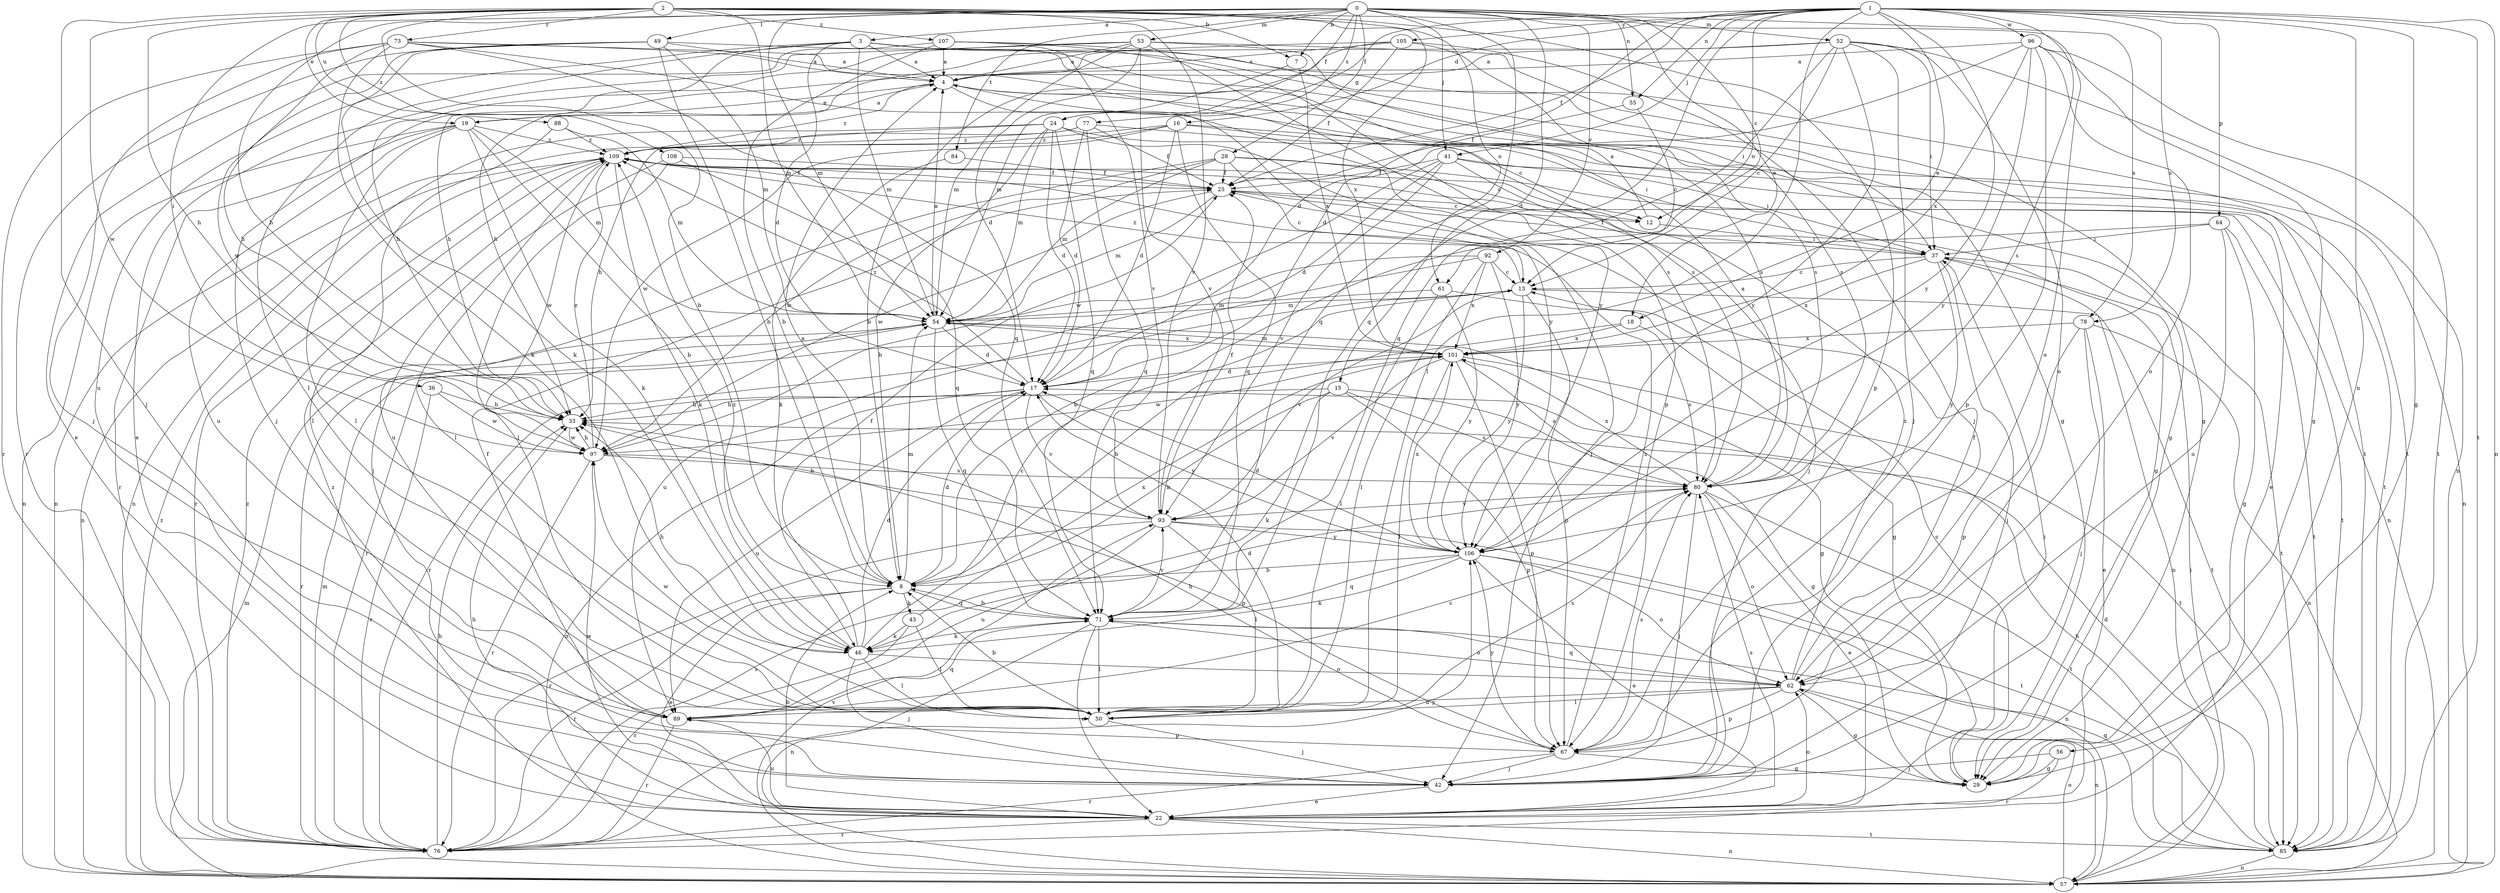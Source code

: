 strict digraph  {
0;
1;
2;
3;
4;
7;
8;
12;
13;
15;
16;
17;
18;
19;
22;
24;
25;
28;
29;
33;
36;
37;
41;
42;
43;
46;
49;
50;
52;
53;
54;
55;
56;
57;
61;
62;
64;
67;
71;
73;
76;
77;
78;
80;
84;
85;
88;
89;
92;
93;
96;
97;
101;
105;
106;
107;
108;
109;
0 -> 3  [label=a];
0 -> 7  [label=b];
0 -> 12  [label=c];
0 -> 15  [label=d];
0 -> 18  [label=e];
0 -> 24  [label=f];
0 -> 28  [label=g];
0 -> 33  [label=h];
0 -> 36  [label=i];
0 -> 41  [label=j];
0 -> 49  [label=l];
0 -> 52  [label=m];
0 -> 53  [label=m];
0 -> 54  [label=m];
0 -> 55  [label=n];
0 -> 71  [label=q];
0 -> 77  [label=s];
0 -> 78  [label=s];
0 -> 84  [label=t];
0 -> 92  [label=v];
1 -> 16  [label=d];
1 -> 17  [label=d];
1 -> 18  [label=e];
1 -> 24  [label=f];
1 -> 25  [label=f];
1 -> 29  [label=g];
1 -> 41  [label=j];
1 -> 50  [label=l];
1 -> 55  [label=n];
1 -> 56  [label=n];
1 -> 57  [label=n];
1 -> 61  [label=o];
1 -> 64  [label=p];
1 -> 71  [label=q];
1 -> 78  [label=s];
1 -> 80  [label=s];
1 -> 85  [label=t];
1 -> 96  [label=w];
1 -> 105  [label=y];
1 -> 106  [label=y];
2 -> 7  [label=b];
2 -> 8  [label=b];
2 -> 19  [label=e];
2 -> 33  [label=h];
2 -> 42  [label=j];
2 -> 54  [label=m];
2 -> 61  [label=o];
2 -> 62  [label=o];
2 -> 67  [label=p];
2 -> 73  [label=r];
2 -> 88  [label=u];
2 -> 93  [label=v];
2 -> 97  [label=w];
2 -> 101  [label=x];
2 -> 107  [label=z];
2 -> 108  [label=z];
3 -> 4  [label=a];
3 -> 17  [label=d];
3 -> 33  [label=h];
3 -> 37  [label=i];
3 -> 50  [label=l];
3 -> 54  [label=m];
3 -> 80  [label=s];
3 -> 85  [label=t];
3 -> 89  [label=u];
4 -> 19  [label=e];
4 -> 29  [label=g];
4 -> 106  [label=y];
4 -> 109  [label=z];
7 -> 54  [label=m];
7 -> 101  [label=x];
8 -> 4  [label=a];
8 -> 17  [label=d];
8 -> 22  [label=e];
8 -> 43  [label=k];
8 -> 54  [label=m];
8 -> 71  [label=q];
8 -> 76  [label=r];
12 -> 4  [label=a];
12 -> 37  [label=i];
13 -> 54  [label=m];
13 -> 67  [label=p];
13 -> 76  [label=r];
13 -> 85  [label=t];
13 -> 93  [label=v];
13 -> 106  [label=y];
13 -> 109  [label=z];
15 -> 8  [label=b];
15 -> 29  [label=g];
15 -> 33  [label=h];
15 -> 46  [label=k];
15 -> 67  [label=p];
15 -> 80  [label=s];
16 -> 17  [label=d];
16 -> 33  [label=h];
16 -> 57  [label=n];
16 -> 71  [label=q];
16 -> 85  [label=t];
16 -> 97  [label=w];
16 -> 109  [label=z];
17 -> 33  [label=h];
17 -> 57  [label=n];
17 -> 89  [label=u];
17 -> 93  [label=v];
17 -> 106  [label=y];
17 -> 109  [label=z];
18 -> 8  [label=b];
18 -> 80  [label=s];
18 -> 101  [label=x];
19 -> 4  [label=a];
19 -> 8  [label=b];
19 -> 46  [label=k];
19 -> 50  [label=l];
19 -> 54  [label=m];
19 -> 57  [label=n];
19 -> 76  [label=r];
19 -> 89  [label=u];
19 -> 109  [label=z];
22 -> 8  [label=b];
22 -> 33  [label=h];
22 -> 37  [label=i];
22 -> 57  [label=n];
22 -> 62  [label=o];
22 -> 76  [label=r];
22 -> 80  [label=s];
22 -> 85  [label=t];
22 -> 89  [label=u];
22 -> 97  [label=w];
22 -> 109  [label=z];
24 -> 8  [label=b];
24 -> 12  [label=c];
24 -> 17  [label=d];
24 -> 42  [label=j];
24 -> 54  [label=m];
24 -> 57  [label=n];
24 -> 71  [label=q];
24 -> 109  [label=z];
25 -> 12  [label=c];
25 -> 54  [label=m];
25 -> 85  [label=t];
25 -> 97  [label=w];
28 -> 12  [label=c];
28 -> 13  [label=c];
28 -> 22  [label=e];
28 -> 25  [label=f];
28 -> 54  [label=m];
28 -> 89  [label=u];
28 -> 97  [label=w];
29 -> 13  [label=c];
33 -> 97  [label=w];
36 -> 33  [label=h];
36 -> 76  [label=r];
36 -> 97  [label=w];
37 -> 13  [label=c];
37 -> 25  [label=f];
37 -> 42  [label=j];
37 -> 57  [label=n];
37 -> 85  [label=t];
37 -> 101  [label=x];
37 -> 106  [label=y];
41 -> 17  [label=d];
41 -> 25  [label=f];
41 -> 37  [label=i];
41 -> 42  [label=j];
41 -> 57  [label=n];
41 -> 93  [label=v];
41 -> 97  [label=w];
42 -> 22  [label=e];
43 -> 46  [label=k];
43 -> 50  [label=l];
43 -> 76  [label=r];
43 -> 101  [label=x];
46 -> 13  [label=c];
46 -> 17  [label=d];
46 -> 25  [label=f];
46 -> 33  [label=h];
46 -> 42  [label=j];
46 -> 50  [label=l];
46 -> 62  [label=o];
46 -> 109  [label=z];
49 -> 4  [label=a];
49 -> 8  [label=b];
49 -> 29  [label=g];
49 -> 46  [label=k];
49 -> 54  [label=m];
49 -> 76  [label=r];
49 -> 97  [label=w];
50 -> 8  [label=b];
50 -> 17  [label=d];
50 -> 42  [label=j];
50 -> 80  [label=s];
50 -> 97  [label=w];
52 -> 4  [label=a];
52 -> 13  [label=c];
52 -> 33  [label=h];
52 -> 37  [label=i];
52 -> 42  [label=j];
52 -> 57  [label=n];
52 -> 62  [label=o];
52 -> 71  [label=q];
52 -> 106  [label=y];
53 -> 4  [label=a];
53 -> 17  [label=d];
53 -> 22  [label=e];
53 -> 29  [label=g];
53 -> 42  [label=j];
53 -> 54  [label=m];
53 -> 67  [label=p];
53 -> 80  [label=s];
53 -> 93  [label=v];
54 -> 4  [label=a];
54 -> 17  [label=d];
54 -> 29  [label=g];
54 -> 71  [label=q];
54 -> 76  [label=r];
54 -> 101  [label=x];
55 -> 13  [label=c];
55 -> 25  [label=f];
56 -> 29  [label=g];
56 -> 42  [label=j];
56 -> 76  [label=r];
57 -> 37  [label=i];
57 -> 54  [label=m];
57 -> 62  [label=o];
57 -> 93  [label=v];
57 -> 109  [label=z];
61 -> 29  [label=g];
61 -> 50  [label=l];
61 -> 54  [label=m];
61 -> 106  [label=y];
62 -> 25  [label=f];
62 -> 29  [label=g];
62 -> 50  [label=l];
62 -> 57  [label=n];
62 -> 67  [label=p];
62 -> 71  [label=q];
62 -> 89  [label=u];
62 -> 109  [label=z];
64 -> 8  [label=b];
64 -> 29  [label=g];
64 -> 37  [label=i];
64 -> 62  [label=o];
64 -> 85  [label=t];
67 -> 29  [label=g];
67 -> 33  [label=h];
67 -> 42  [label=j];
67 -> 76  [label=r];
67 -> 80  [label=s];
67 -> 106  [label=y];
67 -> 109  [label=z];
71 -> 8  [label=b];
71 -> 22  [label=e];
71 -> 46  [label=k];
71 -> 50  [label=l];
71 -> 57  [label=n];
71 -> 62  [label=o];
71 -> 93  [label=v];
73 -> 4  [label=a];
73 -> 33  [label=h];
73 -> 42  [label=j];
73 -> 46  [label=k];
73 -> 71  [label=q];
73 -> 76  [label=r];
73 -> 80  [label=s];
73 -> 106  [label=y];
76 -> 33  [label=h];
76 -> 54  [label=m];
76 -> 80  [label=s];
76 -> 106  [label=y];
76 -> 109  [label=z];
77 -> 17  [label=d];
77 -> 25  [label=f];
77 -> 37  [label=i];
77 -> 57  [label=n];
77 -> 71  [label=q];
77 -> 109  [label=z];
78 -> 22  [label=e];
78 -> 42  [label=j];
78 -> 57  [label=n];
78 -> 67  [label=p];
78 -> 101  [label=x];
80 -> 4  [label=a];
80 -> 22  [label=e];
80 -> 42  [label=j];
80 -> 62  [label=o];
80 -> 85  [label=t];
80 -> 93  [label=v];
80 -> 101  [label=x];
84 -> 25  [label=f];
84 -> 46  [label=k];
85 -> 17  [label=d];
85 -> 33  [label=h];
85 -> 57  [label=n];
85 -> 71  [label=q];
88 -> 50  [label=l];
88 -> 54  [label=m];
88 -> 109  [label=z];
89 -> 25  [label=f];
89 -> 67  [label=p];
89 -> 71  [label=q];
89 -> 76  [label=r];
89 -> 80  [label=s];
92 -> 13  [label=c];
92 -> 50  [label=l];
92 -> 76  [label=r];
92 -> 89  [label=u];
92 -> 101  [label=x];
92 -> 106  [label=y];
93 -> 25  [label=f];
93 -> 33  [label=h];
93 -> 50  [label=l];
93 -> 76  [label=r];
93 -> 85  [label=t];
93 -> 89  [label=u];
93 -> 106  [label=y];
96 -> 4  [label=a];
96 -> 17  [label=d];
96 -> 29  [label=g];
96 -> 62  [label=o];
96 -> 67  [label=p];
96 -> 85  [label=t];
96 -> 101  [label=x];
96 -> 106  [label=y];
97 -> 33  [label=h];
97 -> 67  [label=p];
97 -> 76  [label=r];
97 -> 80  [label=s];
97 -> 109  [label=z];
101 -> 17  [label=d];
101 -> 50  [label=l];
101 -> 54  [label=m];
101 -> 67  [label=p];
101 -> 80  [label=s];
101 -> 85  [label=t];
101 -> 93  [label=v];
101 -> 97  [label=w];
105 -> 4  [label=a];
105 -> 8  [label=b];
105 -> 25  [label=f];
105 -> 33  [label=h];
105 -> 42  [label=j];
105 -> 80  [label=s];
106 -> 8  [label=b];
106 -> 17  [label=d];
106 -> 22  [label=e];
106 -> 46  [label=k];
106 -> 57  [label=n];
106 -> 62  [label=o];
106 -> 71  [label=q];
106 -> 101  [label=x];
107 -> 4  [label=a];
107 -> 8  [label=b];
107 -> 22  [label=e];
107 -> 80  [label=s];
107 -> 85  [label=t];
107 -> 93  [label=v];
108 -> 25  [label=f];
108 -> 42  [label=j];
108 -> 50  [label=l];
108 -> 71  [label=q];
109 -> 25  [label=f];
109 -> 29  [label=g];
109 -> 46  [label=k];
109 -> 50  [label=l];
109 -> 57  [label=n];
109 -> 76  [label=r];
109 -> 97  [label=w];
}

